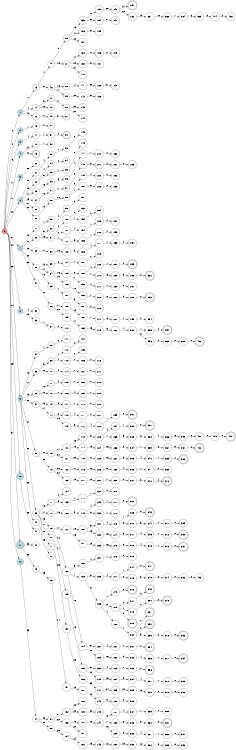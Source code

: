 digraph APTA {
__start0 [label="" shape="none"];

rankdir=LR;
size="8,5";

s0 [style="filled", color="black", fillcolor="#ff817b" shape="circle", label="0"];
s1 [style="filled", color="black", fillcolor="powderblue" shape="circle", label="1"];
s2 [style="filled", color="black", fillcolor="powderblue" shape="circle", label="2"];
s3 [style="filled", color="black", fillcolor="powderblue" shape="circle", label="3"];
s4 [style="filled", color="black", fillcolor="powderblue" shape="circle", label="4"];
s5 [style="filled", color="black", fillcolor="powderblue" shape="circle", label="5"];
s6 [style="filled", color="black", fillcolor="powderblue" shape="circle", label="6"];
s7 [style="filled", color="black", fillcolor="powderblue" shape="circle", label="7"];
s8 [style="filled", color="black", fillcolor="powderblue" shape="circle", label="8"];
s9 [style="filled", color="black", fillcolor="powderblue" shape="circle", label="9"];
s10 [style="filled", color="black", fillcolor="powderblue" shape="circle", label="10"];
s11 [style="rounded,filled", color="black", fillcolor="powderblue" shape="doublecircle", label="11"];
s12 [style="filled", color="black", fillcolor="powderblue" shape="circle", label="12"];
s13 [style="filled", color="black", fillcolor="white" shape="circle", label="13"];
s14 [style="filled", color="black", fillcolor="white" shape="circle", label="14"];
s15 [style="filled", color="black", fillcolor="white" shape="circle", label="15"];
s16 [style="filled", color="black", fillcolor="white" shape="circle", label="16"];
s17 [style="filled", color="black", fillcolor="white" shape="circle", label="17"];
s18 [style="filled", color="black", fillcolor="white" shape="circle", label="18"];
s19 [style="rounded,filled", color="black", fillcolor="white" shape="doublecircle", label="19"];
s20 [style="filled", color="black", fillcolor="white" shape="circle", label="20"];
s21 [style="filled", color="black", fillcolor="white" shape="circle", label="21"];
s22 [style="filled", color="black", fillcolor="white" shape="circle", label="22"];
s23 [style="filled", color="black", fillcolor="white" shape="circle", label="23"];
s24 [style="filled", color="black", fillcolor="white" shape="circle", label="24"];
s25 [style="filled", color="black", fillcolor="white" shape="circle", label="25"];
s26 [style="filled", color="black", fillcolor="white" shape="circle", label="26"];
s27 [style="filled", color="black", fillcolor="white" shape="circle", label="27"];
s28 [style="filled", color="black", fillcolor="white" shape="circle", label="28"];
s29 [style="filled", color="black", fillcolor="white" shape="circle", label="29"];
s30 [style="filled", color="black", fillcolor="white" shape="circle", label="30"];
s31 [style="filled", color="black", fillcolor="white" shape="circle", label="31"];
s32 [style="filled", color="black", fillcolor="white" shape="circle", label="32"];
s33 [style="filled", color="black", fillcolor="white" shape="circle", label="33"];
s34 [style="filled", color="black", fillcolor="white" shape="circle", label="34"];
s35 [style="filled", color="black", fillcolor="white" shape="circle", label="35"];
s36 [style="filled", color="black", fillcolor="white" shape="circle", label="36"];
s37 [style="filled", color="black", fillcolor="white" shape="circle", label="37"];
s38 [style="filled", color="black", fillcolor="white" shape="circle", label="38"];
s39 [style="filled", color="black", fillcolor="white" shape="circle", label="39"];
s40 [style="filled", color="black", fillcolor="white" shape="circle", label="40"];
s41 [style="filled", color="black", fillcolor="white" shape="circle", label="41"];
s42 [style="filled", color="black", fillcolor="white" shape="circle", label="42"];
s43 [style="filled", color="black", fillcolor="white" shape="circle", label="43"];
s44 [style="filled", color="black", fillcolor="white" shape="circle", label="44"];
s45 [style="filled", color="black", fillcolor="white" shape="circle", label="45"];
s46 [style="filled", color="black", fillcolor="white" shape="circle", label="46"];
s47 [style="filled", color="black", fillcolor="white" shape="circle", label="47"];
s48 [style="filled", color="black", fillcolor="white" shape="circle", label="48"];
s49 [style="filled", color="black", fillcolor="white" shape="circle", label="49"];
s50 [style="filled", color="black", fillcolor="white" shape="circle", label="50"];
s51 [style="filled", color="black", fillcolor="white" shape="circle", label="51"];
s52 [style="filled", color="black", fillcolor="white" shape="circle", label="52"];
s53 [style="filled", color="black", fillcolor="white" shape="circle", label="53"];
s54 [style="filled", color="black", fillcolor="white" shape="circle", label="54"];
s55 [style="filled", color="black", fillcolor="white" shape="circle", label="55"];
s56 [style="filled", color="black", fillcolor="white" shape="circle", label="56"];
s57 [style="filled", color="black", fillcolor="white" shape="circle", label="57"];
s58 [style="filled", color="black", fillcolor="white" shape="circle", label="58"];
s59 [style="filled", color="black", fillcolor="white" shape="circle", label="59"];
s60 [style="filled", color="black", fillcolor="white" shape="circle", label="60"];
s61 [style="filled", color="black", fillcolor="white" shape="circle", label="61"];
s62 [style="filled", color="black", fillcolor="white" shape="circle", label="62"];
s63 [style="filled", color="black", fillcolor="white" shape="circle", label="63"];
s64 [style="filled", color="black", fillcolor="white" shape="circle", label="64"];
s65 [style="filled", color="black", fillcolor="white" shape="circle", label="65"];
s66 [style="filled", color="black", fillcolor="white" shape="circle", label="66"];
s67 [style="filled", color="black", fillcolor="white" shape="circle", label="67"];
s68 [style="filled", color="black", fillcolor="white" shape="circle", label="68"];
s69 [style="filled", color="black", fillcolor="white" shape="circle", label="69"];
s70 [style="filled", color="black", fillcolor="white" shape="circle", label="70"];
s71 [style="filled", color="black", fillcolor="white" shape="circle", label="71"];
s72 [style="filled", color="black", fillcolor="white" shape="circle", label="72"];
s73 [style="filled", color="black", fillcolor="white" shape="circle", label="73"];
s74 [style="filled", color="black", fillcolor="white" shape="circle", label="74"];
s75 [style="filled", color="black", fillcolor="white" shape="circle", label="75"];
s76 [style="filled", color="black", fillcolor="white" shape="circle", label="76"];
s77 [style="filled", color="black", fillcolor="white" shape="circle", label="77"];
s78 [style="filled", color="black", fillcolor="white" shape="circle", label="78"];
s79 [style="filled", color="black", fillcolor="white" shape="circle", label="79"];
s80 [style="filled", color="black", fillcolor="white" shape="circle", label="80"];
s81 [style="filled", color="black", fillcolor="white" shape="circle", label="81"];
s82 [style="filled", color="black", fillcolor="white" shape="circle", label="82"];
s83 [style="filled", color="black", fillcolor="white" shape="circle", label="83"];
s84 [style="filled", color="black", fillcolor="white" shape="circle", label="84"];
s85 [style="filled", color="black", fillcolor="white" shape="circle", label="85"];
s86 [style="filled", color="black", fillcolor="white" shape="circle", label="86"];
s87 [style="filled", color="black", fillcolor="white" shape="circle", label="87"];
s88 [style="filled", color="black", fillcolor="white" shape="circle", label="88"];
s89 [style="filled", color="black", fillcolor="white" shape="circle", label="89"];
s90 [style="filled", color="black", fillcolor="white" shape="circle", label="90"];
s91 [style="filled", color="black", fillcolor="white" shape="circle", label="91"];
s92 [style="rounded,filled", color="black", fillcolor="white" shape="doublecircle", label="92"];
s93 [style="filled", color="black", fillcolor="white" shape="circle", label="93"];
s94 [style="filled", color="black", fillcolor="white" shape="circle", label="94"];
s95 [style="filled", color="black", fillcolor="white" shape="circle", label="95"];
s96 [style="filled", color="black", fillcolor="white" shape="circle", label="96"];
s97 [style="filled", color="black", fillcolor="white" shape="circle", label="97"];
s98 [style="filled", color="black", fillcolor="white" shape="circle", label="98"];
s99 [style="filled", color="black", fillcolor="white" shape="circle", label="99"];
s100 [style="filled", color="black", fillcolor="white" shape="circle", label="100"];
s101 [style="filled", color="black", fillcolor="white" shape="circle", label="101"];
s102 [style="filled", color="black", fillcolor="white" shape="circle", label="102"];
s103 [style="filled", color="black", fillcolor="white" shape="circle", label="103"];
s104 [style="filled", color="black", fillcolor="white" shape="circle", label="104"];
s105 [style="filled", color="black", fillcolor="white" shape="circle", label="105"];
s106 [style="filled", color="black", fillcolor="white" shape="circle", label="106"];
s107 [style="filled", color="black", fillcolor="white" shape="circle", label="107"];
s108 [style="filled", color="black", fillcolor="white" shape="circle", label="108"];
s109 [style="filled", color="black", fillcolor="white" shape="circle", label="109"];
s110 [style="filled", color="black", fillcolor="white" shape="circle", label="110"];
s111 [style="filled", color="black", fillcolor="white" shape="circle", label="111"];
s112 [style="filled", color="black", fillcolor="white" shape="circle", label="112"];
s113 [style="filled", color="black", fillcolor="white" shape="circle", label="113"];
s114 [style="filled", color="black", fillcolor="white" shape="circle", label="114"];
s115 [style="filled", color="black", fillcolor="white" shape="circle", label="115"];
s116 [style="filled", color="black", fillcolor="white" shape="circle", label="116"];
s117 [style="filled", color="black", fillcolor="white" shape="circle", label="117"];
s118 [style="filled", color="black", fillcolor="white" shape="circle", label="118"];
s119 [style="filled", color="black", fillcolor="white" shape="circle", label="119"];
s120 [style="filled", color="black", fillcolor="white" shape="circle", label="120"];
s121 [style="filled", color="black", fillcolor="white" shape="circle", label="121"];
s122 [style="filled", color="black", fillcolor="white" shape="circle", label="122"];
s123 [style="filled", color="black", fillcolor="white" shape="circle", label="123"];
s124 [style="filled", color="black", fillcolor="white" shape="circle", label="124"];
s125 [style="filled", color="black", fillcolor="white" shape="circle", label="125"];
s126 [style="filled", color="black", fillcolor="white" shape="circle", label="126"];
s127 [style="filled", color="black", fillcolor="white" shape="circle", label="127"];
s128 [style="filled", color="black", fillcolor="white" shape="circle", label="128"];
s129 [style="filled", color="black", fillcolor="white" shape="circle", label="129"];
s130 [style="filled", color="black", fillcolor="white" shape="circle", label="130"];
s131 [style="filled", color="black", fillcolor="white" shape="circle", label="131"];
s132 [style="filled", color="black", fillcolor="white" shape="circle", label="132"];
s133 [style="filled", color="black", fillcolor="white" shape="circle", label="133"];
s134 [style="filled", color="black", fillcolor="white" shape="circle", label="134"];
s135 [style="filled", color="black", fillcolor="white" shape="circle", label="135"];
s136 [style="filled", color="black", fillcolor="white" shape="circle", label="136"];
s137 [style="filled", color="black", fillcolor="white" shape="circle", label="137"];
s138 [style="filled", color="black", fillcolor="white" shape="circle", label="138"];
s139 [style="filled", color="black", fillcolor="white" shape="circle", label="139"];
s140 [style="filled", color="black", fillcolor="white" shape="circle", label="140"];
s141 [style="filled", color="black", fillcolor="white" shape="circle", label="141"];
s142 [style="filled", color="black", fillcolor="white" shape="circle", label="142"];
s143 [style="filled", color="black", fillcolor="white" shape="circle", label="143"];
s144 [style="filled", color="black", fillcolor="white" shape="circle", label="144"];
s145 [style="filled", color="black", fillcolor="white" shape="circle", label="145"];
s146 [style="filled", color="black", fillcolor="white" shape="circle", label="146"];
s147 [style="filled", color="black", fillcolor="white" shape="circle", label="147"];
s148 [style="filled", color="black", fillcolor="white" shape="circle", label="148"];
s149 [style="filled", color="black", fillcolor="white" shape="circle", label="149"];
s150 [style="filled", color="black", fillcolor="white" shape="circle", label="150"];
s151 [style="filled", color="black", fillcolor="white" shape="circle", label="151"];
s152 [style="filled", color="black", fillcolor="white" shape="circle", label="152"];
s153 [style="filled", color="black", fillcolor="white" shape="circle", label="153"];
s154 [style="filled", color="black", fillcolor="white" shape="circle", label="154"];
s155 [style="filled", color="black", fillcolor="white" shape="circle", label="155"];
s156 [style="filled", color="black", fillcolor="white" shape="circle", label="156"];
s157 [style="filled", color="black", fillcolor="white" shape="circle", label="157"];
s158 [style="filled", color="black", fillcolor="white" shape="circle", label="158"];
s159 [style="filled", color="black", fillcolor="white" shape="circle", label="159"];
s160 [style="filled", color="black", fillcolor="white" shape="circle", label="160"];
s161 [style="filled", color="black", fillcolor="white" shape="circle", label="161"];
s162 [style="filled", color="black", fillcolor="white" shape="circle", label="162"];
s163 [style="filled", color="black", fillcolor="white" shape="circle", label="163"];
s164 [style="filled", color="black", fillcolor="white" shape="circle", label="164"];
s165 [style="filled", color="black", fillcolor="white" shape="circle", label="165"];
s166 [style="filled", color="black", fillcolor="white" shape="circle", label="166"];
s167 [style="filled", color="black", fillcolor="white" shape="circle", label="167"];
s168 [style="filled", color="black", fillcolor="white" shape="circle", label="168"];
s169 [style="filled", color="black", fillcolor="white" shape="circle", label="169"];
s170 [style="filled", color="black", fillcolor="white" shape="circle", label="170"];
s171 [style="filled", color="black", fillcolor="white" shape="circle", label="171"];
s172 [style="filled", color="black", fillcolor="white" shape="circle", label="172"];
s173 [style="filled", color="black", fillcolor="white" shape="circle", label="173"];
s174 [style="filled", color="black", fillcolor="white" shape="circle", label="174"];
s175 [style="filled", color="black", fillcolor="white" shape="circle", label="175"];
s176 [style="filled", color="black", fillcolor="white" shape="circle", label="176"];
s177 [style="filled", color="black", fillcolor="white" shape="circle", label="177"];
s178 [style="filled", color="black", fillcolor="white" shape="circle", label="178"];
s179 [style="filled", color="black", fillcolor="white" shape="circle", label="179"];
s180 [style="filled", color="black", fillcolor="white" shape="circle", label="180"];
s181 [style="filled", color="black", fillcolor="white" shape="circle", label="181"];
s182 [style="filled", color="black", fillcolor="white" shape="circle", label="182"];
s183 [style="filled", color="black", fillcolor="white" shape="circle", label="183"];
s184 [style="filled", color="black", fillcolor="white" shape="circle", label="184"];
s185 [style="filled", color="black", fillcolor="white" shape="circle", label="185"];
s186 [style="filled", color="black", fillcolor="white" shape="circle", label="186"];
s187 [style="filled", color="black", fillcolor="white" shape="circle", label="187"];
s188 [style="filled", color="black", fillcolor="white" shape="circle", label="188"];
s189 [style="filled", color="black", fillcolor="white" shape="circle", label="189"];
s190 [style="filled", color="black", fillcolor="white" shape="circle", label="190"];
s191 [style="filled", color="black", fillcolor="white" shape="circle", label="191"];
s192 [style="filled", color="black", fillcolor="white" shape="circle", label="192"];
s193 [style="filled", color="black", fillcolor="white" shape="circle", label="193"];
s194 [style="filled", color="black", fillcolor="white" shape="circle", label="194"];
s195 [style="filled", color="black", fillcolor="white" shape="circle", label="195"];
s196 [style="filled", color="black", fillcolor="white" shape="circle", label="196"];
s197 [style="filled", color="black", fillcolor="white" shape="circle", label="197"];
s198 [style="filled", color="black", fillcolor="white" shape="circle", label="198"];
s199 [style="filled", color="black", fillcolor="white" shape="circle", label="199"];
s200 [style="filled", color="black", fillcolor="white" shape="circle", label="200"];
s201 [style="filled", color="black", fillcolor="white" shape="circle", label="201"];
s202 [style="filled", color="black", fillcolor="white" shape="circle", label="202"];
s203 [style="filled", color="black", fillcolor="white" shape="circle", label="203"];
s204 [style="filled", color="black", fillcolor="white" shape="circle", label="204"];
s205 [style="filled", color="black", fillcolor="white" shape="circle", label="205"];
s206 [style="filled", color="black", fillcolor="white" shape="circle", label="206"];
s207 [style="filled", color="black", fillcolor="white" shape="circle", label="207"];
s208 [style="filled", color="black", fillcolor="white" shape="circle", label="208"];
s209 [style="filled", color="black", fillcolor="white" shape="circle", label="209"];
s210 [style="filled", color="black", fillcolor="white" shape="circle", label="210"];
s211 [style="filled", color="black", fillcolor="white" shape="circle", label="211"];
s212 [style="filled", color="black", fillcolor="white" shape="circle", label="212"];
s213 [style="filled", color="black", fillcolor="white" shape="circle", label="213"];
s214 [style="filled", color="black", fillcolor="white" shape="circle", label="214"];
s215 [style="filled", color="black", fillcolor="white" shape="circle", label="215"];
s216 [style="filled", color="black", fillcolor="white" shape="circle", label="216"];
s217 [style="filled", color="black", fillcolor="white" shape="circle", label="217"];
s218 [style="filled", color="black", fillcolor="white" shape="circle", label="218"];
s219 [style="filled", color="black", fillcolor="white" shape="circle", label="219"];
s220 [style="filled", color="black", fillcolor="white" shape="circle", label="220"];
s221 [style="filled", color="black", fillcolor="white" shape="circle", label="221"];
s222 [style="filled", color="black", fillcolor="white" shape="circle", label="222"];
s223 [style="filled", color="black", fillcolor="white" shape="circle", label="223"];
s224 [style="filled", color="black", fillcolor="white" shape="circle", label="224"];
s225 [style="filled", color="black", fillcolor="white" shape="circle", label="225"];
s226 [style="filled", color="black", fillcolor="white" shape="circle", label="226"];
s227 [style="filled", color="black", fillcolor="white" shape="circle", label="227"];
s228 [style="filled", color="black", fillcolor="white" shape="circle", label="228"];
s229 [style="filled", color="black", fillcolor="white" shape="circle", label="229"];
s230 [style="filled", color="black", fillcolor="white" shape="circle", label="230"];
s231 [style="filled", color="black", fillcolor="white" shape="circle", label="231"];
s232 [style="filled", color="black", fillcolor="white" shape="circle", label="232"];
s233 [style="filled", color="black", fillcolor="white" shape="circle", label="233"];
s234 [style="filled", color="black", fillcolor="white" shape="circle", label="234"];
s235 [style="filled", color="black", fillcolor="white" shape="circle", label="235"];
s236 [style="filled", color="black", fillcolor="white" shape="circle", label="236"];
s237 [style="filled", color="black", fillcolor="white" shape="circle", label="237"];
s238 [style="filled", color="black", fillcolor="white" shape="circle", label="238"];
s239 [style="filled", color="black", fillcolor="white" shape="circle", label="239"];
s240 [style="filled", color="black", fillcolor="white" shape="circle", label="240"];
s241 [style="filled", color="black", fillcolor="white" shape="circle", label="241"];
s242 [style="filled", color="black", fillcolor="white" shape="circle", label="242"];
s243 [style="filled", color="black", fillcolor="white" shape="circle", label="243"];
s244 [style="filled", color="black", fillcolor="white" shape="circle", label="244"];
s245 [style="filled", color="black", fillcolor="white" shape="circle", label="245"];
s246 [style="filled", color="black", fillcolor="white" shape="circle", label="246"];
s247 [style="filled", color="black", fillcolor="white" shape="circle", label="247"];
s248 [style="filled", color="black", fillcolor="white" shape="circle", label="248"];
s249 [style="filled", color="black", fillcolor="white" shape="circle", label="249"];
s250 [style="filled", color="black", fillcolor="white" shape="circle", label="250"];
s251 [style="filled", color="black", fillcolor="white" shape="circle", label="251"];
s252 [style="filled", color="black", fillcolor="white" shape="circle", label="252"];
s253 [style="filled", color="black", fillcolor="white" shape="circle", label="253"];
s254 [style="filled", color="black", fillcolor="white" shape="circle", label="254"];
s255 [style="filled", color="black", fillcolor="white" shape="circle", label="255"];
s256 [style="filled", color="black", fillcolor="white" shape="circle", label="256"];
s257 [style="filled", color="black", fillcolor="white" shape="circle", label="257"];
s258 [style="filled", color="black", fillcolor="white" shape="circle", label="258"];
s259 [style="filled", color="black", fillcolor="white" shape="circle", label="259"];
s260 [style="filled", color="black", fillcolor="white" shape="circle", label="260"];
s261 [style="filled", color="black", fillcolor="white" shape="circle", label="261"];
s262 [style="filled", color="black", fillcolor="white" shape="circle", label="262"];
s263 [style="filled", color="black", fillcolor="white" shape="circle", label="263"];
s264 [style="filled", color="black", fillcolor="white" shape="circle", label="264"];
s265 [style="filled", color="black", fillcolor="white" shape="circle", label="265"];
s266 [style="filled", color="black", fillcolor="white" shape="circle", label="266"];
s267 [style="filled", color="black", fillcolor="white" shape="circle", label="267"];
s268 [style="filled", color="black", fillcolor="white" shape="circle", label="268"];
s269 [style="filled", color="black", fillcolor="white" shape="circle", label="269"];
s270 [style="filled", color="black", fillcolor="white" shape="circle", label="270"];
s271 [style="filled", color="black", fillcolor="white" shape="circle", label="271"];
s272 [style="filled", color="black", fillcolor="white" shape="circle", label="272"];
s273 [style="filled", color="black", fillcolor="white" shape="circle", label="273"];
s274 [style="filled", color="black", fillcolor="white" shape="circle", label="274"];
s275 [style="filled", color="black", fillcolor="white" shape="circle", label="275"];
s276 [style="filled", color="black", fillcolor="white" shape="circle", label="276"];
s277 [style="filled", color="black", fillcolor="white" shape="circle", label="277"];
s278 [style="filled", color="black", fillcolor="white" shape="circle", label="278"];
s279 [style="filled", color="black", fillcolor="white" shape="circle", label="279"];
s280 [style="filled", color="black", fillcolor="white" shape="circle", label="280"];
s281 [style="filled", color="black", fillcolor="white" shape="circle", label="281"];
s282 [style="filled", color="black", fillcolor="white" shape="circle", label="282"];
s283 [style="filled", color="black", fillcolor="white" shape="circle", label="283"];
s284 [style="filled", color="black", fillcolor="white" shape="circle", label="284"];
s285 [style="filled", color="black", fillcolor="white" shape="circle", label="285"];
s286 [style="filled", color="black", fillcolor="white" shape="circle", label="286"];
s287 [style="filled", color="black", fillcolor="white" shape="circle", label="287"];
s288 [style="filled", color="black", fillcolor="white" shape="circle", label="288"];
s289 [style="filled", color="black", fillcolor="white" shape="circle", label="289"];
s290 [style="filled", color="black", fillcolor="white" shape="circle", label="290"];
s291 [style="rounded,filled", color="black", fillcolor="white" shape="doublecircle", label="291"];
s292 [style="filled", color="black", fillcolor="white" shape="circle", label="292"];
s293 [style="filled", color="black", fillcolor="white" shape="circle", label="293"];
s294 [style="filled", color="black", fillcolor="white" shape="circle", label="294"];
s295 [style="rounded,filled", color="black", fillcolor="white" shape="doublecircle", label="295"];
s296 [style="filled", color="black", fillcolor="white" shape="circle", label="296"];
s297 [style="filled", color="black", fillcolor="white" shape="circle", label="297"];
s298 [style="filled", color="black", fillcolor="white" shape="circle", label="298"];
s299 [style="filled", color="black", fillcolor="white" shape="circle", label="299"];
s300 [style="filled", color="black", fillcolor="white" shape="circle", label="300"];
s301 [style="rounded,filled", color="black", fillcolor="white" shape="doublecircle", label="301"];
s302 [style="filled", color="black", fillcolor="white" shape="circle", label="302"];
s303 [style="filled", color="black", fillcolor="white" shape="circle", label="303"];
s304 [style="filled", color="black", fillcolor="white" shape="circle", label="304"];
s305 [style="filled", color="black", fillcolor="white" shape="circle", label="305"];
s306 [style="filled", color="black", fillcolor="white" shape="circle", label="306"];
s307 [style="filled", color="black", fillcolor="white" shape="circle", label="307"];
s308 [style="rounded,filled", color="black", fillcolor="white" shape="doublecircle", label="308"];
s309 [style="filled", color="black", fillcolor="white" shape="circle", label="309"];
s310 [style="filled", color="black", fillcolor="white" shape="circle", label="310"];
s311 [style="filled", color="black", fillcolor="white" shape="circle", label="311"];
s312 [style="filled", color="black", fillcolor="white" shape="circle", label="312"];
s313 [style="filled", color="black", fillcolor="white" shape="circle", label="313"];
s314 [style="filled", color="black", fillcolor="white" shape="circle", label="314"];
s315 [style="filled", color="black", fillcolor="white" shape="circle", label="315"];
s316 [style="rounded,filled", color="black", fillcolor="white" shape="doublecircle", label="316"];
s317 [style="filled", color="black", fillcolor="white" shape="circle", label="317"];
s318 [style="filled", color="black", fillcolor="white" shape="circle", label="318"];
s319 [style="rounded,filled", color="black", fillcolor="white" shape="doublecircle", label="319"];
s320 [style="filled", color="black", fillcolor="white" shape="circle", label="320"];
s321 [style="filled", color="black", fillcolor="white" shape="circle", label="321"];
s322 [style="filled", color="black", fillcolor="white" shape="circle", label="322"];
s323 [style="filled", color="black", fillcolor="white" shape="circle", label="323"];
s324 [style="filled", color="black", fillcolor="white" shape="circle", label="324"];
s325 [style="filled", color="black", fillcolor="white" shape="circle", label="325"];
s326 [style="filled", color="black", fillcolor="white" shape="circle", label="326"];
s327 [style="filled", color="black", fillcolor="white" shape="circle", label="327"];
s328 [style="filled", color="black", fillcolor="white" shape="circle", label="328"];
s329 [style="filled", color="black", fillcolor="white" shape="circle", label="329"];
s330 [style="filled", color="black", fillcolor="white" shape="circle", label="330"];
s331 [style="filled", color="black", fillcolor="white" shape="circle", label="331"];
s332 [style="rounded,filled", color="black", fillcolor="white" shape="doublecircle", label="332"];
s333 [style="rounded,filled", color="black", fillcolor="white" shape="doublecircle", label="333"];
s334 [style="filled", color="black", fillcolor="white" shape="circle", label="334"];
s335 [style="filled", color="black", fillcolor="white" shape="circle", label="335"];
s336 [style="filled", color="black", fillcolor="white" shape="circle", label="336"];
s337 [style="rounded,filled", color="black", fillcolor="white" shape="doublecircle", label="337"];
s338 [style="filled", color="black", fillcolor="white" shape="circle", label="338"];
s339 [style="filled", color="black", fillcolor="white" shape="circle", label="339"];
s340 [style="filled", color="black", fillcolor="white" shape="circle", label="340"];
s341 [style="filled", color="black", fillcolor="white" shape="circle", label="341"];
s342 [style="filled", color="black", fillcolor="white" shape="circle", label="342"];
s343 [style="rounded,filled", color="black", fillcolor="white" shape="doublecircle", label="343"];
s344 [style="filled", color="black", fillcolor="white" shape="circle", label="344"];
s345 [style="filled", color="black", fillcolor="white" shape="circle", label="345"];
s346 [style="filled", color="black", fillcolor="white" shape="circle", label="346"];
s347 [style="rounded,filled", color="black", fillcolor="white" shape="doublecircle", label="347"];
s348 [style="filled", color="black", fillcolor="white" shape="circle", label="348"];
s349 [style="rounded,filled", color="black", fillcolor="white" shape="doublecircle", label="349"];
s350 [style="filled", color="black", fillcolor="white" shape="circle", label="350"];
s351 [style="rounded,filled", color="black", fillcolor="white" shape="doublecircle", label="351"];
s352 [style="rounded,filled", color="black", fillcolor="white" shape="doublecircle", label="352"];
s353 [style="filled", color="black", fillcolor="white" shape="circle", label="353"];
s354 [style="rounded,filled", color="black", fillcolor="white" shape="doublecircle", label="354"];
s355 [style="filled", color="black", fillcolor="white" shape="circle", label="355"];
s356 [style="rounded,filled", color="black", fillcolor="white" shape="doublecircle", label="356"];
s357 [style="filled", color="black", fillcolor="white" shape="circle", label="357"];
s358 [style="filled", color="black", fillcolor="white" shape="circle", label="358"];
s359 [style="filled", color="black", fillcolor="white" shape="circle", label="359"];
s360 [style="filled", color="black", fillcolor="white" shape="circle", label="360"];
s361 [style="filled", color="black", fillcolor="white" shape="circle", label="361"];
s362 [style="filled", color="black", fillcolor="white" shape="circle", label="362"];
s363 [style="filled", color="black", fillcolor="white" shape="circle", label="363"];
s364 [style="rounded,filled", color="black", fillcolor="white" shape="doublecircle", label="364"];
s365 [style="filled", color="black", fillcolor="white" shape="circle", label="365"];
s366 [style="filled", color="black", fillcolor="white" shape="circle", label="366"];
s367 [style="filled", color="black", fillcolor="white" shape="circle", label="367"];
s368 [style="filled", color="black", fillcolor="white" shape="circle", label="368"];
s369 [style="filled", color="black", fillcolor="white" shape="circle", label="369"];
s370 [style="rounded,filled", color="black", fillcolor="white" shape="doublecircle", label="370"];
s371 [style="filled", color="black", fillcolor="white" shape="circle", label="371"];
s372 [style="filled", color="black", fillcolor="white" shape="circle", label="372"];
s373 [style="filled", color="black", fillcolor="white" shape="circle", label="373"];
s374 [style="filled", color="black", fillcolor="white" shape="circle", label="374"];
s375 [style="rounded,filled", color="black", fillcolor="white" shape="doublecircle", label="375"];
s376 [style="filled", color="black", fillcolor="white" shape="circle", label="376"];
s377 [style="filled", color="black", fillcolor="white" shape="circle", label="377"];
s378 [style="filled", color="black", fillcolor="white" shape="circle", label="378"];
s379 [style="filled", color="black", fillcolor="white" shape="circle", label="379"];
s380 [style="filled", color="black", fillcolor="white" shape="circle", label="380"];
s381 [style="rounded,filled", color="black", fillcolor="white" shape="doublecircle", label="381"];
s382 [style="filled", color="black", fillcolor="white" shape="circle", label="382"];
s383 [style="filled", color="black", fillcolor="white" shape="circle", label="383"];
s384 [style="filled", color="black", fillcolor="white" shape="circle", label="384"];
s385 [style="filled", color="black", fillcolor="white" shape="circle", label="385"];
s386 [style="filled", color="black", fillcolor="white" shape="circle", label="386"];
s387 [style="filled", color="black", fillcolor="white" shape="circle", label="387"];
s388 [style="rounded,filled", color="black", fillcolor="white" shape="doublecircle", label="388"];
s389 [style="filled", color="black", fillcolor="white" shape="circle", label="389"];
s390 [style="rounded,filled", color="black", fillcolor="white" shape="doublecircle", label="390"];
s391 [style="rounded,filled", color="black", fillcolor="white" shape="doublecircle", label="391"];
s392 [style="filled", color="black", fillcolor="white" shape="circle", label="392"];
s393 [style="rounded,filled", color="black", fillcolor="white" shape="doublecircle", label="393"];
s394 [style="rounded,filled", color="black", fillcolor="white" shape="doublecircle", label="394"];
s395 [style="filled", color="black", fillcolor="white" shape="circle", label="395"];
s396 [style="filled", color="black", fillcolor="white" shape="circle", label="396"];
s397 [style="filled", color="black", fillcolor="white" shape="circle", label="397"];
s398 [style="filled", color="black", fillcolor="white" shape="circle", label="398"];
s399 [style="filled", color="black", fillcolor="white" shape="circle", label="399"];
s400 [style="rounded,filled", color="black", fillcolor="white" shape="doublecircle", label="400"];
s401 [style="filled", color="black", fillcolor="white" shape="circle", label="401"];
s402 [style="rounded,filled", color="black", fillcolor="white" shape="doublecircle", label="402"];
s403 [style="filled", color="black", fillcolor="white" shape="circle", label="403"];
s404 [style="filled", color="black", fillcolor="white" shape="circle", label="404"];
s405 [style="filled", color="black", fillcolor="white" shape="circle", label="405"];
s406 [style="filled", color="black", fillcolor="white" shape="circle", label="406"];
s407 [style="rounded,filled", color="black", fillcolor="white" shape="doublecircle", label="407"];
s0 -> s1 [label="0"];
s0 -> s2 [label="4"];
s0 -> s3 [label="5"];
s0 -> s4 [label="11"];
s0 -> s5 [label="17"];
s0 -> s6 [label="20"];
s0 -> s7 [label="21"];
s0 -> s8 [label="22"];
s0 -> s9 [label="23"];
s0 -> s10 [label="26"];
s0 -> s11 [label="29"];
s0 -> s12 [label="31"];
s1 -> s13 [label="1"];
s1 -> s14 [label="4"];
s1 -> s15 [label="5"];
s2 -> s16 [label="1"];
s3 -> s17 [label="4"];
s4 -> s18 [label="3"];
s4 -> s19 [label="10"];
s5 -> s20 [label="20"];
s6 -> s21 [label="5"];
s6 -> s22 [label="16"];
s6 -> s23 [label="17"];
s6 -> s24 [label="19"];
s6 -> s25 [label="21"];
s6 -> s26 [label="22"];
s7 -> s27 [label="5"];
s7 -> s28 [label="17"];
s7 -> s29 [label="19"];
s7 -> s30 [label="20"];
s7 -> s31 [label="23"];
s8 -> s32 [label="4"];
s8 -> s33 [label="5"];
s9 -> s34 [label="5"];
s9 -> s35 [label="17"];
s9 -> s36 [label="19"];
s9 -> s37 [label="20"];
s9 -> s38 [label="21"];
s9 -> s39 [label="22"];
s9 -> s40 [label="29"];
s10 -> s41 [label="28"];
s11 -> s42 [label="23"];
s11 -> s43 [label="28"];
s12 -> s44 [label="29"];
s13 -> s45 [label="4"];
s13 -> s46 [label="5"];
s14 -> s47 [label="5"];
s14 -> s48 [label="16"];
s15 -> s49 [label="17"];
s16 -> s50 [label="0"];
s17 -> s51 [label="1"];
s18 -> s52 [label="1"];
s21 -> s53 [label="4"];
s22 -> s54 [label="4"];
s22 -> s55 [label="5"];
s23 -> s56 [label="16"];
s24 -> s57 [label="18"];
s26 -> s58 [label="19"];
s27 -> s59 [label="1"];
s28 -> s60 [label="5"];
s28 -> s61 [label="16"];
s29 -> s62 [label="17"];
s30 -> s63 [label="16"];
s30 -> s64 [label="17"];
s30 -> s65 [label="19"];
s31 -> s66 [label="22"];
s33 -> s67 [label="1"];
s34 -> s68 [label="4"];
s35 -> s69 [label="5"];
s35 -> s70 [label="16"];
s36 -> s71 [label="16"];
s36 -> s72 [label="18"];
s37 -> s73 [label="16"];
s37 -> s74 [label="17"];
s38 -> s75 [label="20"];
s38 -> s76 [label="23"];
s39 -> s77 [label="16"];
s39 -> s78 [label="17"];
s39 -> s79 [label="19"];
s39 -> s80 [label="20"];
s39 -> s81 [label="28"];
s40 -> s82 [label="23"];
s43 -> s83 [label="25"];
s44 -> s84 [label="23"];
s44 -> s85 [label="28"];
s45 -> s86 [label="5"];
s45 -> s87 [label="16"];
s46 -> s88 [label="16"];
s46 -> s89 [label="17"];
s47 -> s90 [label="17"];
s49 -> s91 [label="21"];
s51 -> s92 [label="0"];
s53 -> s93 [label="1"];
s54 -> s94 [label="0"];
s55 -> s95 [label="1"];
s56 -> s96 [label="5"];
s57 -> s97 [label="7"];
s58 -> s98 [label="18"];
s60 -> s99 [label="4"];
s61 -> s100 [label="4"];
s61 -> s101 [label="5"];
s61 -> s102 [label="7"];
s62 -> s103 [label="16"];
s63 -> s104 [label="5"];
s64 -> s105 [label="16"];
s64 -> s106 [label="19"];
s65 -> s107 [label="7"];
s66 -> s108 [label="17"];
s66 -> s109 [label="20"];
s67 -> s110 [label="0"];
s68 -> s111 [label="0"];
s69 -> s112 [label="1"];
s69 -> s113 [label="4"];
s70 -> s114 [label="4"];
s71 -> s115 [label="4"];
s72 -> s116 [label="7"];
s73 -> s117 [label="5"];
s74 -> s118 [label="5"];
s74 -> s119 [label="16"];
s75 -> s120 [label="17"];
s75 -> s121 [label="22"];
s76 -> s122 [label="20"];
s76 -> s123 [label="22"];
s77 -> s124 [label="4"];
s77 -> s125 [label="5"];
s78 -> s126 [label="16"];
s79 -> s127 [label="17"];
s79 -> s128 [label="18"];
s80 -> s129 [label="17"];
s81 -> s130 [label="25"];
s83 -> s131 [label="24"];
s84 -> s132 [label="21"];
s84 -> s133 [label="22"];
s85 -> s134 [label="25"];
s86 -> s135 [label="16"];
s86 -> s136 [label="17"];
s86 -> s137 [label="20"];
s87 -> s138 [label="17"];
s87 -> s139 [label="20"];
s87 -> s140 [label="21"];
s88 -> s141 [label="17"];
s89 -> s142 [label="20"];
s90 -> s143 [label="20"];
s90 -> s144 [label="21"];
s93 -> s145 [label="0"];
s95 -> s146 [label="0"];
s96 -> s147 [label="4"];
s97 -> s148 [label="6"];
s98 -> s149 [label="5"];
s98 -> s150 [label="7"];
s99 -> s151 [label="0"];
s100 -> s152 [label="0"];
s100 -> s153 [label="1"];
s101 -> s154 [label="4"];
s102 -> s155 [label="6"];
s103 -> s156 [label="5"];
s104 -> s157 [label="1"];
s105 -> s158 [label="5"];
s105 -> s159 [label="7"];
s106 -> s160 [label="18"];
s107 -> s161 [label="3"];
s108 -> s162 [label="16"];
s109 -> s163 [label="17"];
s112 -> s164 [label="0"];
s113 -> s165 [label="0"];
s113 -> s166 [label="1"];
s114 -> s167 [label="1"];
s115 -> s168 [label="1"];
s116 -> s169 [label="4"];
s117 -> s170 [label="1"];
s118 -> s171 [label="4"];
s119 -> s172 [label="5"];
s120 -> s173 [label="16"];
s120 -> s174 [label="19"];
s121 -> s175 [label="20"];
s122 -> s176 [label="17"];
s123 -> s177 [label="19"];
s125 -> s178 [label="4"];
s126 -> s179 [label="5"];
s127 -> s180 [label="16"];
s127 -> s181 [label="19"];
s128 -> s182 [label="5"];
s128 -> s183 [label="7"];
s128 -> s184 [label="16"];
s129 -> s185 [label="16"];
s130 -> s186 [label="28"];
s131 -> s187 [label="13"];
s132 -> s188 [label="20"];
s132 -> s189 [label="22"];
s133 -> s190 [label="19"];
s133 -> s191 [label="20"];
s134 -> s192 [label="24"];
s135 -> s193 [label="17"];
s135 -> s194 [label="20"];
s136 -> s195 [label="21"];
s138 -> s196 [label="20"];
s139 -> s197 [label="21"];
s141 -> s198 [label="20"];
s142 -> s199 [label="21"];
s147 -> s200 [label="1"];
s148 -> s201 [label="3"];
s149 -> s202 [label="4"];
s150 -> s203 [label="6"];
s153 -> s204 [label="0"];
s154 -> s205 [label="1"];
s155 -> s206 [label="1"];
s156 -> s207 [label="4"];
s157 -> s208 [label="0"];
s158 -> s209 [label="4"];
s158 -> s210 [label="7"];
s159 -> s211 [label="4"];
s160 -> s212 [label="7"];
s161 -> s213 [label="2"];
s162 -> s214 [label="7"];
s163 -> s215 [label="16"];
s166 -> s216 [label="0"];
s167 -> s217 [label="0"];
s168 -> s218 [label="0"];
s169 -> s219 [label="1"];
s170 -> s220 [label="0"];
s171 -> s221 [label="0"];
s172 -> s222 [label="4"];
s173 -> s223 [label="5"];
s174 -> s224 [label="18"];
s175 -> s225 [label="17"];
s176 -> s226 [label="16"];
s177 -> s227 [label="18"];
s178 -> s228 [label="1"];
s179 -> s229 [label="4"];
s179 -> s230 [label="6"];
s180 -> s231 [label="5"];
s180 -> s232 [label="18"];
s181 -> s233 [label="18"];
s182 -> s234 [label="4"];
s183 -> s235 [label="5"];
s183 -> s236 [label="6"];
s184 -> s237 [label="5"];
s184 -> s238 [label="18"];
s185 -> s239 [label="5"];
s185 -> s240 [label="18"];
s186 -> s241 [label="25"];
s187 -> s242 [label="12"];
s189 -> s243 [label="20"];
s190 -> s244 [label="18"];
s192 -> s245 [label="13"];
s193 -> s246 [label="20"];
s194 -> s247 [label="21"];
s196 -> s248 [label="21"];
s198 -> s249 [label="21"];
s200 -> s250 [label="0"];
s201 -> s251 [label="2"];
s202 -> s252 [label="0"];
s203 -> s253 [label="2"];
s205 -> s254 [label="0"];
s206 -> s255 [label="0"];
s207 -> s256 [label="1"];
s209 -> s257 [label="1"];
s210 -> s258 [label="6"];
s211 -> s259 [label="1"];
s212 -> s260 [label="6"];
s214 -> s261 [label="6"];
s215 -> s262 [label="5"];
s222 -> s263 [label="1"];
s223 -> s264 [label="4"];
s223 -> s265 [label="7"];
s224 -> s266 [label="16"];
s225 -> s267 [label="16"];
s226 -> s268 [label="5"];
s227 -> s269 [label="7"];
s228 -> s270 [label="0"];
s229 -> s271 [label="1"];
s230 -> s272 [label="1"];
s231 -> s273 [label="4"];
s232 -> s274 [label="16"];
s233 -> s275 [label="16"];
s234 -> s276 [label="1"];
s235 -> s277 [label="4"];
s236 -> s278 [label="1"];
s236 -> s279 [label="3"];
s236 -> s280 [label="4"];
s237 -> s281 [label="4"];
s238 -> s282 [label="16"];
s239 -> s283 [label="4"];
s240 -> s284 [label="16"];
s241 -> s285 [label="24"];
s242 -> s286 [label="9"];
s244 -> s287 [label="5"];
s244 -> s288 [label="7"];
s244 -> s289 [label="16"];
s245 -> s290 [label="12"];
s246 -> s291 [label="21"];
s246 -> s292 [label="22"];
s251 -> s293 [label="0"];
s256 -> s294 [label="0"];
s257 -> s295 [label="0"];
s258 -> s296 [label="3"];
s259 -> s297 [label="0"];
s260 -> s298 [label="3"];
s261 -> s299 [label="1"];
s262 -> s300 [label="4"];
s263 -> s301 [label="0"];
s264 -> s302 [label="1"];
s265 -> s303 [label="5"];
s266 -> s304 [label="5"];
s267 -> s305 [label="5"];
s268 -> s306 [label="4"];
s269 -> s307 [label="6"];
s271 -> s308 [label="0"];
s273 -> s309 [label="1"];
s273 -> s310 [label="6"];
s274 -> s311 [label="5"];
s275 -> s312 [label="5"];
s276 -> s313 [label="0"];
s277 -> s314 [label="1"];
s277 -> s315 [label="6"];
s278 -> s316 [label="0"];
s279 -> s317 [label="0"];
s279 -> s318 [label="1"];
s279 -> s319 [label="2"];
s280 -> s320 [label="1"];
s281 -> s321 [label="1"];
s282 -> s322 [label="5"];
s283 -> s323 [label="1"];
s284 -> s324 [label="5"];
s285 -> s325 [label="13"];
s286 -> s326 [label="8"];
s287 -> s327 [label="4"];
s288 -> s328 [label="6"];
s289 -> s329 [label="5"];
s290 -> s330 [label="13"];
s292 -> s331 [label="19"];
s296 -> s332 [label="2"];
s298 -> s333 [label="2"];
s299 -> s334 [label="0"];
s300 -> s335 [label="1"];
s300 -> s336 [label="6"];
s302 -> s337 [label="0"];
s303 -> s338 [label="6"];
s304 -> s339 [label="7"];
s305 -> s340 [label="4"];
s306 -> s341 [label="1"];
s307 -> s342 [label="3"];
s309 -> s343 [label="0"];
s310 -> s344 [label="3"];
s311 -> s345 [label="4"];
s312 -> s346 [label="4"];
s314 -> s347 [label="0"];
s315 -> s348 [label="3"];
s317 -> s349 [label="2"];
s318 -> s350 [label="0"];
s320 -> s351 [label="0"];
s320 -> s352 [label="2"];
s320 -> s353 [label="3"];
s321 -> s354 [label="0"];
s322 -> s355 [label="4"];
s323 -> s356 [label="0"];
s324 -> s357 [label="4"];
s325 -> s358 [label="12"];
s327 -> s359 [label="1"];
s328 -> s360 [label="3"];
s329 -> s361 [label="4"];
s330 -> s362 [label="12"];
s331 -> s363 [label="18"];
s335 -> s364 [label="0"];
s336 -> s365 [label="3"];
s338 -> s366 [label="4"];
s339 -> s367 [label="6"];
s340 -> s368 [label="1"];
s341 -> s369 [label="0"];
s342 -> s370 [label="2"];
s344 -> s371 [label="1"];
s345 -> s372 [label="1"];
s346 -> s373 [label="1"];
s348 -> s374 [label="2"];
s350 -> s375 [label="2"];
s353 -> s376 [label="2"];
s355 -> s377 [label="1"];
s357 -> s378 [label="1"];
s358 -> s379 [label="9"];
s359 -> s380 [label="0"];
s360 -> s381 [label="2"];
s361 -> s382 [label="1"];
s362 -> s383 [label="9"];
s363 -> s384 [label="7"];
s365 -> s385 [label="2"];
s366 -> s386 [label="6"];
s367 -> s387 [label="3"];
s368 -> s388 [label="0"];
s371 -> s389 [label="0"];
s372 -> s390 [label="0"];
s373 -> s391 [label="0"];
s374 -> s392 [label="0"];
s376 -> s393 [label="0"];
s377 -> s394 [label="0"];
s378 -> s395 [label="0"];
s379 -> s396 [label="8"];
s382 -> s397 [label="0"];
s383 -> s398 [label="8"];
s384 -> s399 [label="6"];
s385 -> s400 [label="0"];
s386 -> s401 [label="3"];
s387 -> s402 [label="2"];
s392 -> s403 [label="2"];
s399 -> s404 [label="3"];
s401 -> s405 [label="2"];
s404 -> s406 [label="2"];
s405 -> s407 [label="0"];

}